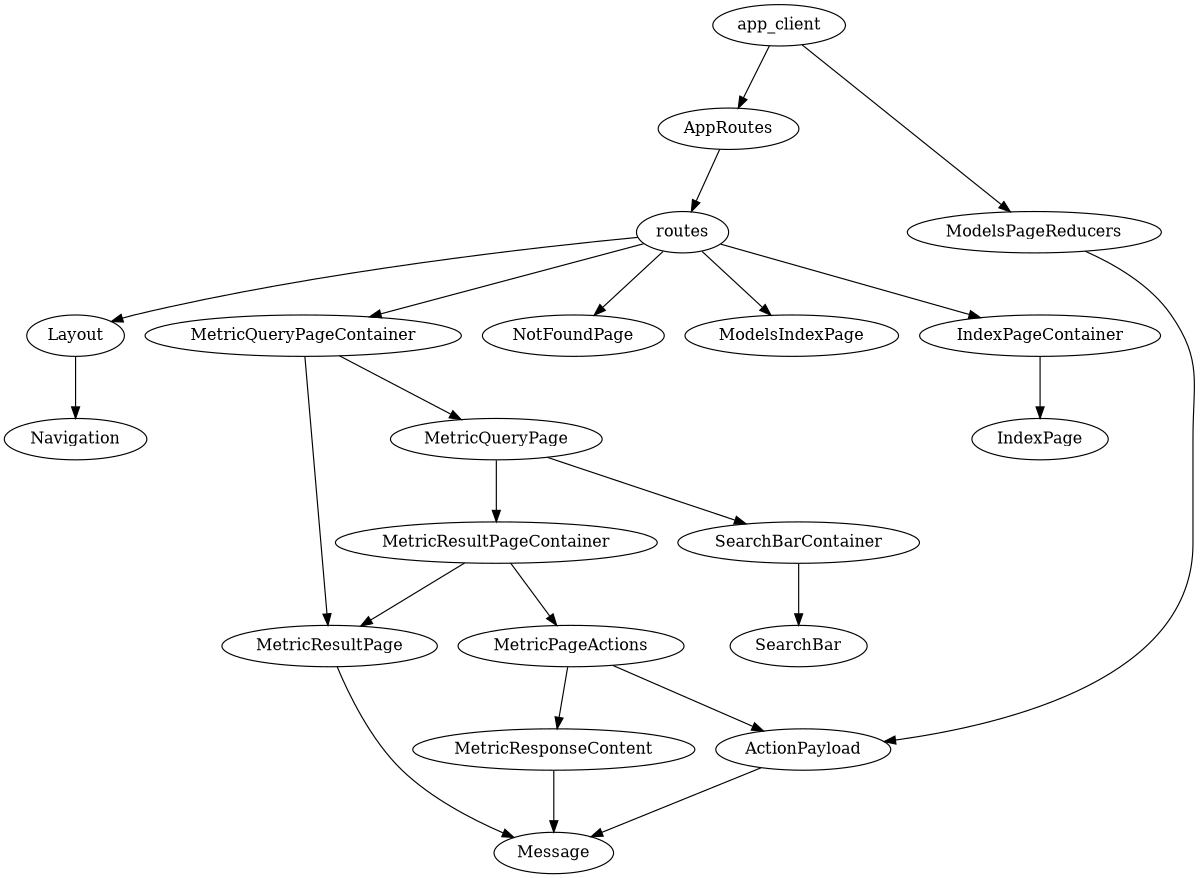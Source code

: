 digraph G {
  // dot -Tps mrfim.gv -o graph1.ps
  // spark-0.9.0-incubating
  size = "8, 15";
  ranksep=.75;

  app_client -> AppRoutes;
  app_client -> ModelsPageReducers;

  AppRoutes -> routes;

  MetricResponseContent -> Message;

  IndexPageContainer -> IndexPage;

  Layout -> Navigation;

  ActionPayload -> Message;

  MetricPageActions -> ActionPayload;
  MetricPageActions -> MetricResponseContent;

  MetricQueryPage -> MetricResultPageContainer;
  MetricQueryPage -> SearchBarContainer;

  MetricResultPage -> Message;

  MetricQueryPageContainer -> MetricResultPage;
  MetricQueryPageContainer -> MetricQueryPage;

  MetricResultPageContainer -> MetricResultPage;
  MetricResultPageContainer -> MetricPageActions;

  SearchBarContainer -> SearchBar;

  ModelsPageReducers -> ActionPayload;

  routes -> Layout;
  routes -> NotFoundPage;
  routes -> ModelsIndexPage;
  routes -> MetricQueryPageContainer;
  routes -> IndexPageContainer;

}
